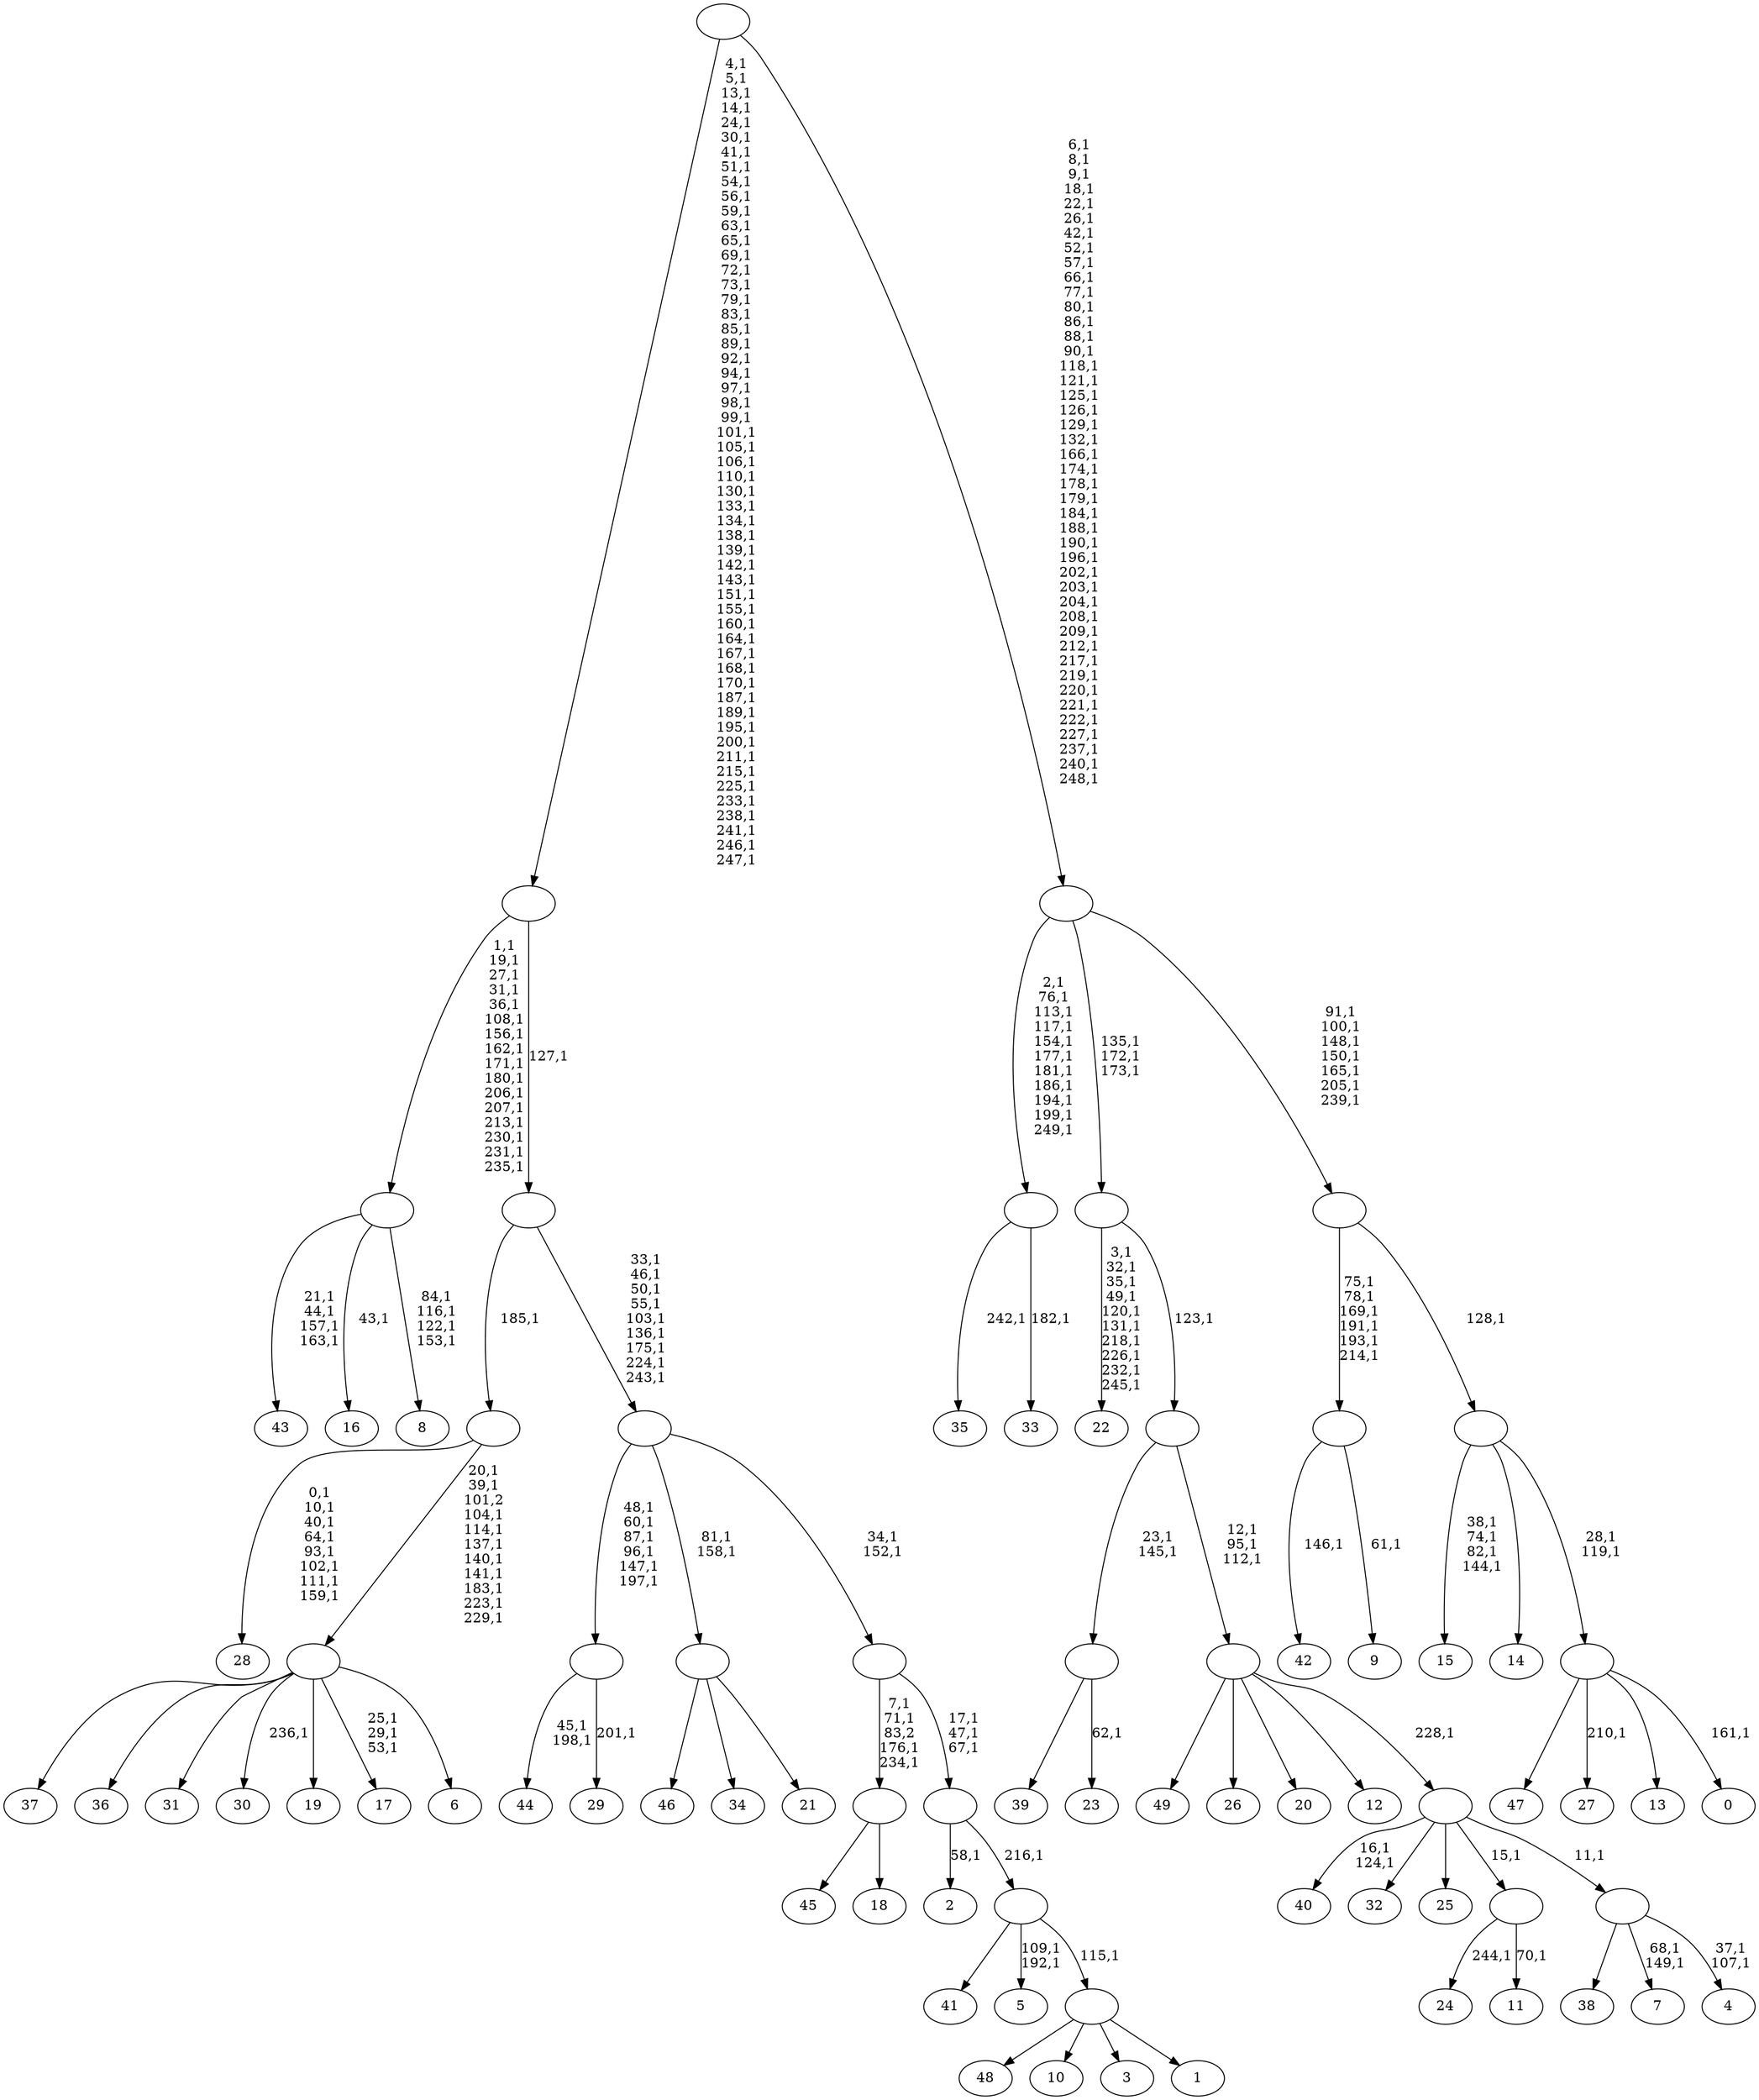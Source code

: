 digraph T {
	300 [label="49"]
	299 [label="48"]
	298 [label="47"]
	297 [label="46"]
	296 [label="45"]
	295 [label="44"]
	292 [label="43"]
	287 [label="42"]
	285 [label="41"]
	284 [label="40"]
	281 [label="39"]
	280 [label="38"]
	279 [label="37"]
	278 [label="36"]
	277 [label="35"]
	275 [label="34"]
	274 [label="33"]
	272 [label=""]
	261 [label="32"]
	260 [label="31"]
	259 [label="30"]
	257 [label="29"]
	255 [label=""]
	249 [label="28"]
	240 [label="27"]
	238 [label="26"]
	237 [label="25"]
	236 [label="24"]
	234 [label="23"]
	232 [label=""]
	230 [label="22"]
	219 [label="21"]
	218 [label=""]
	216 [label="20"]
	215 [label="19"]
	214 [label="18"]
	213 [label=""]
	209 [label="17"]
	205 [label="16"]
	203 [label="15"]
	198 [label="14"]
	197 [label="13"]
	196 [label="12"]
	195 [label="11"]
	193 [label=""]
	192 [label="10"]
	191 [label="9"]
	189 [label=""]
	183 [label="8"]
	178 [label=""]
	162 [label="7"]
	159 [label="6"]
	158 [label=""]
	148 [label=""]
	147 [label="5"]
	144 [label="4"]
	141 [label=""]
	140 [label=""]
	139 [label=""]
	136 [label=""]
	135 [label=""]
	132 [label="3"]
	131 [label="2"]
	129 [label="1"]
	128 [label=""]
	127 [label=""]
	126 [label=""]
	123 [label=""]
	121 [label=""]
	112 [label=""]
	111 [label=""]
	56 [label="0"]
	54 [label=""]
	52 [label=""]
	51 [label=""]
	44 [label=""]
	0 [label=""]
	272 -> 274 [label="182,1"]
	272 -> 277 [label="242,1"]
	255 -> 257 [label="201,1"]
	255 -> 295 [label="45,1\n198,1"]
	232 -> 234 [label="62,1"]
	232 -> 281 [label=""]
	218 -> 297 [label=""]
	218 -> 275 [label=""]
	218 -> 219 [label=""]
	213 -> 296 [label=""]
	213 -> 214 [label=""]
	193 -> 195 [label="70,1"]
	193 -> 236 [label="244,1"]
	189 -> 191 [label="61,1"]
	189 -> 287 [label="146,1"]
	178 -> 183 [label="84,1\n116,1\n122,1\n153,1"]
	178 -> 205 [label="43,1"]
	178 -> 292 [label="21,1\n44,1\n157,1\n163,1"]
	158 -> 209 [label="25,1\n29,1\n53,1"]
	158 -> 259 [label="236,1"]
	158 -> 279 [label=""]
	158 -> 278 [label=""]
	158 -> 260 [label=""]
	158 -> 215 [label=""]
	158 -> 159 [label=""]
	148 -> 158 [label="20,1\n39,1\n101,2\n104,1\n114,1\n137,1\n140,1\n141,1\n183,1\n223,1\n229,1"]
	148 -> 249 [label="0,1\n10,1\n40,1\n64,1\n93,1\n102,1\n111,1\n159,1"]
	141 -> 144 [label="37,1\n107,1"]
	141 -> 162 [label="68,1\n149,1"]
	141 -> 280 [label=""]
	140 -> 284 [label="16,1\n124,1"]
	140 -> 261 [label=""]
	140 -> 237 [label=""]
	140 -> 193 [label="15,1"]
	140 -> 141 [label="11,1"]
	139 -> 300 [label=""]
	139 -> 238 [label=""]
	139 -> 216 [label=""]
	139 -> 196 [label=""]
	139 -> 140 [label="228,1"]
	136 -> 139 [label="12,1\n95,1\n112,1"]
	136 -> 232 [label="23,1\n145,1"]
	135 -> 230 [label="3,1\n32,1\n35,1\n49,1\n120,1\n131,1\n218,1\n226,1\n232,1\n245,1"]
	135 -> 136 [label="123,1"]
	128 -> 299 [label=""]
	128 -> 192 [label=""]
	128 -> 132 [label=""]
	128 -> 129 [label=""]
	127 -> 147 [label="109,1\n192,1"]
	127 -> 285 [label=""]
	127 -> 128 [label="115,1"]
	126 -> 131 [label="58,1"]
	126 -> 127 [label="216,1"]
	123 -> 126 [label="17,1\n47,1\n67,1"]
	123 -> 213 [label="7,1\n71,1\n83,2\n176,1\n234,1"]
	121 -> 123 [label="34,1\n152,1"]
	121 -> 218 [label="81,1\n158,1"]
	121 -> 255 [label="48,1\n60,1\n87,1\n96,1\n147,1\n197,1"]
	112 -> 121 [label="33,1\n46,1\n50,1\n55,1\n103,1\n136,1\n175,1\n224,1\n243,1"]
	112 -> 148 [label="185,1"]
	111 -> 178 [label="1,1\n19,1\n27,1\n31,1\n36,1\n108,1\n156,1\n162,1\n171,1\n180,1\n206,1\n207,1\n213,1\n230,1\n231,1\n235,1"]
	111 -> 112 [label="127,1"]
	54 -> 56 [label="161,1"]
	54 -> 240 [label="210,1"]
	54 -> 298 [label=""]
	54 -> 197 [label=""]
	52 -> 54 [label="28,1\n119,1"]
	52 -> 203 [label="38,1\n74,1\n82,1\n144,1"]
	52 -> 198 [label=""]
	51 -> 189 [label="75,1\n78,1\n169,1\n191,1\n193,1\n214,1"]
	51 -> 52 [label="128,1"]
	44 -> 51 [label="91,1\n100,1\n148,1\n150,1\n165,1\n205,1\n239,1"]
	44 -> 135 [label="135,1\n172,1\n173,1"]
	44 -> 272 [label="2,1\n76,1\n113,1\n117,1\n154,1\n177,1\n181,1\n186,1\n194,1\n199,1\n249,1"]
	0 -> 44 [label="6,1\n8,1\n9,1\n18,1\n22,1\n26,1\n42,1\n52,1\n57,1\n66,1\n77,1\n80,1\n86,1\n88,1\n90,1\n118,1\n121,1\n125,1\n126,1\n129,1\n132,1\n166,1\n174,1\n178,1\n179,1\n184,1\n188,1\n190,1\n196,1\n202,1\n203,1\n204,1\n208,1\n209,1\n212,1\n217,1\n219,1\n220,1\n221,1\n222,1\n227,1\n237,1\n240,1\n248,1"]
	0 -> 111 [label="4,1\n5,1\n13,1\n14,1\n24,1\n30,1\n41,1\n51,1\n54,1\n56,1\n59,1\n63,1\n65,1\n69,1\n72,1\n73,1\n79,1\n83,1\n85,1\n89,1\n92,1\n94,1\n97,1\n98,1\n99,1\n101,1\n105,1\n106,1\n110,1\n130,1\n133,1\n134,1\n138,1\n139,1\n142,1\n143,1\n151,1\n155,1\n160,1\n164,1\n167,1\n168,1\n170,1\n187,1\n189,1\n195,1\n200,1\n211,1\n215,1\n225,1\n233,1\n238,1\n241,1\n246,1\n247,1"]
}
